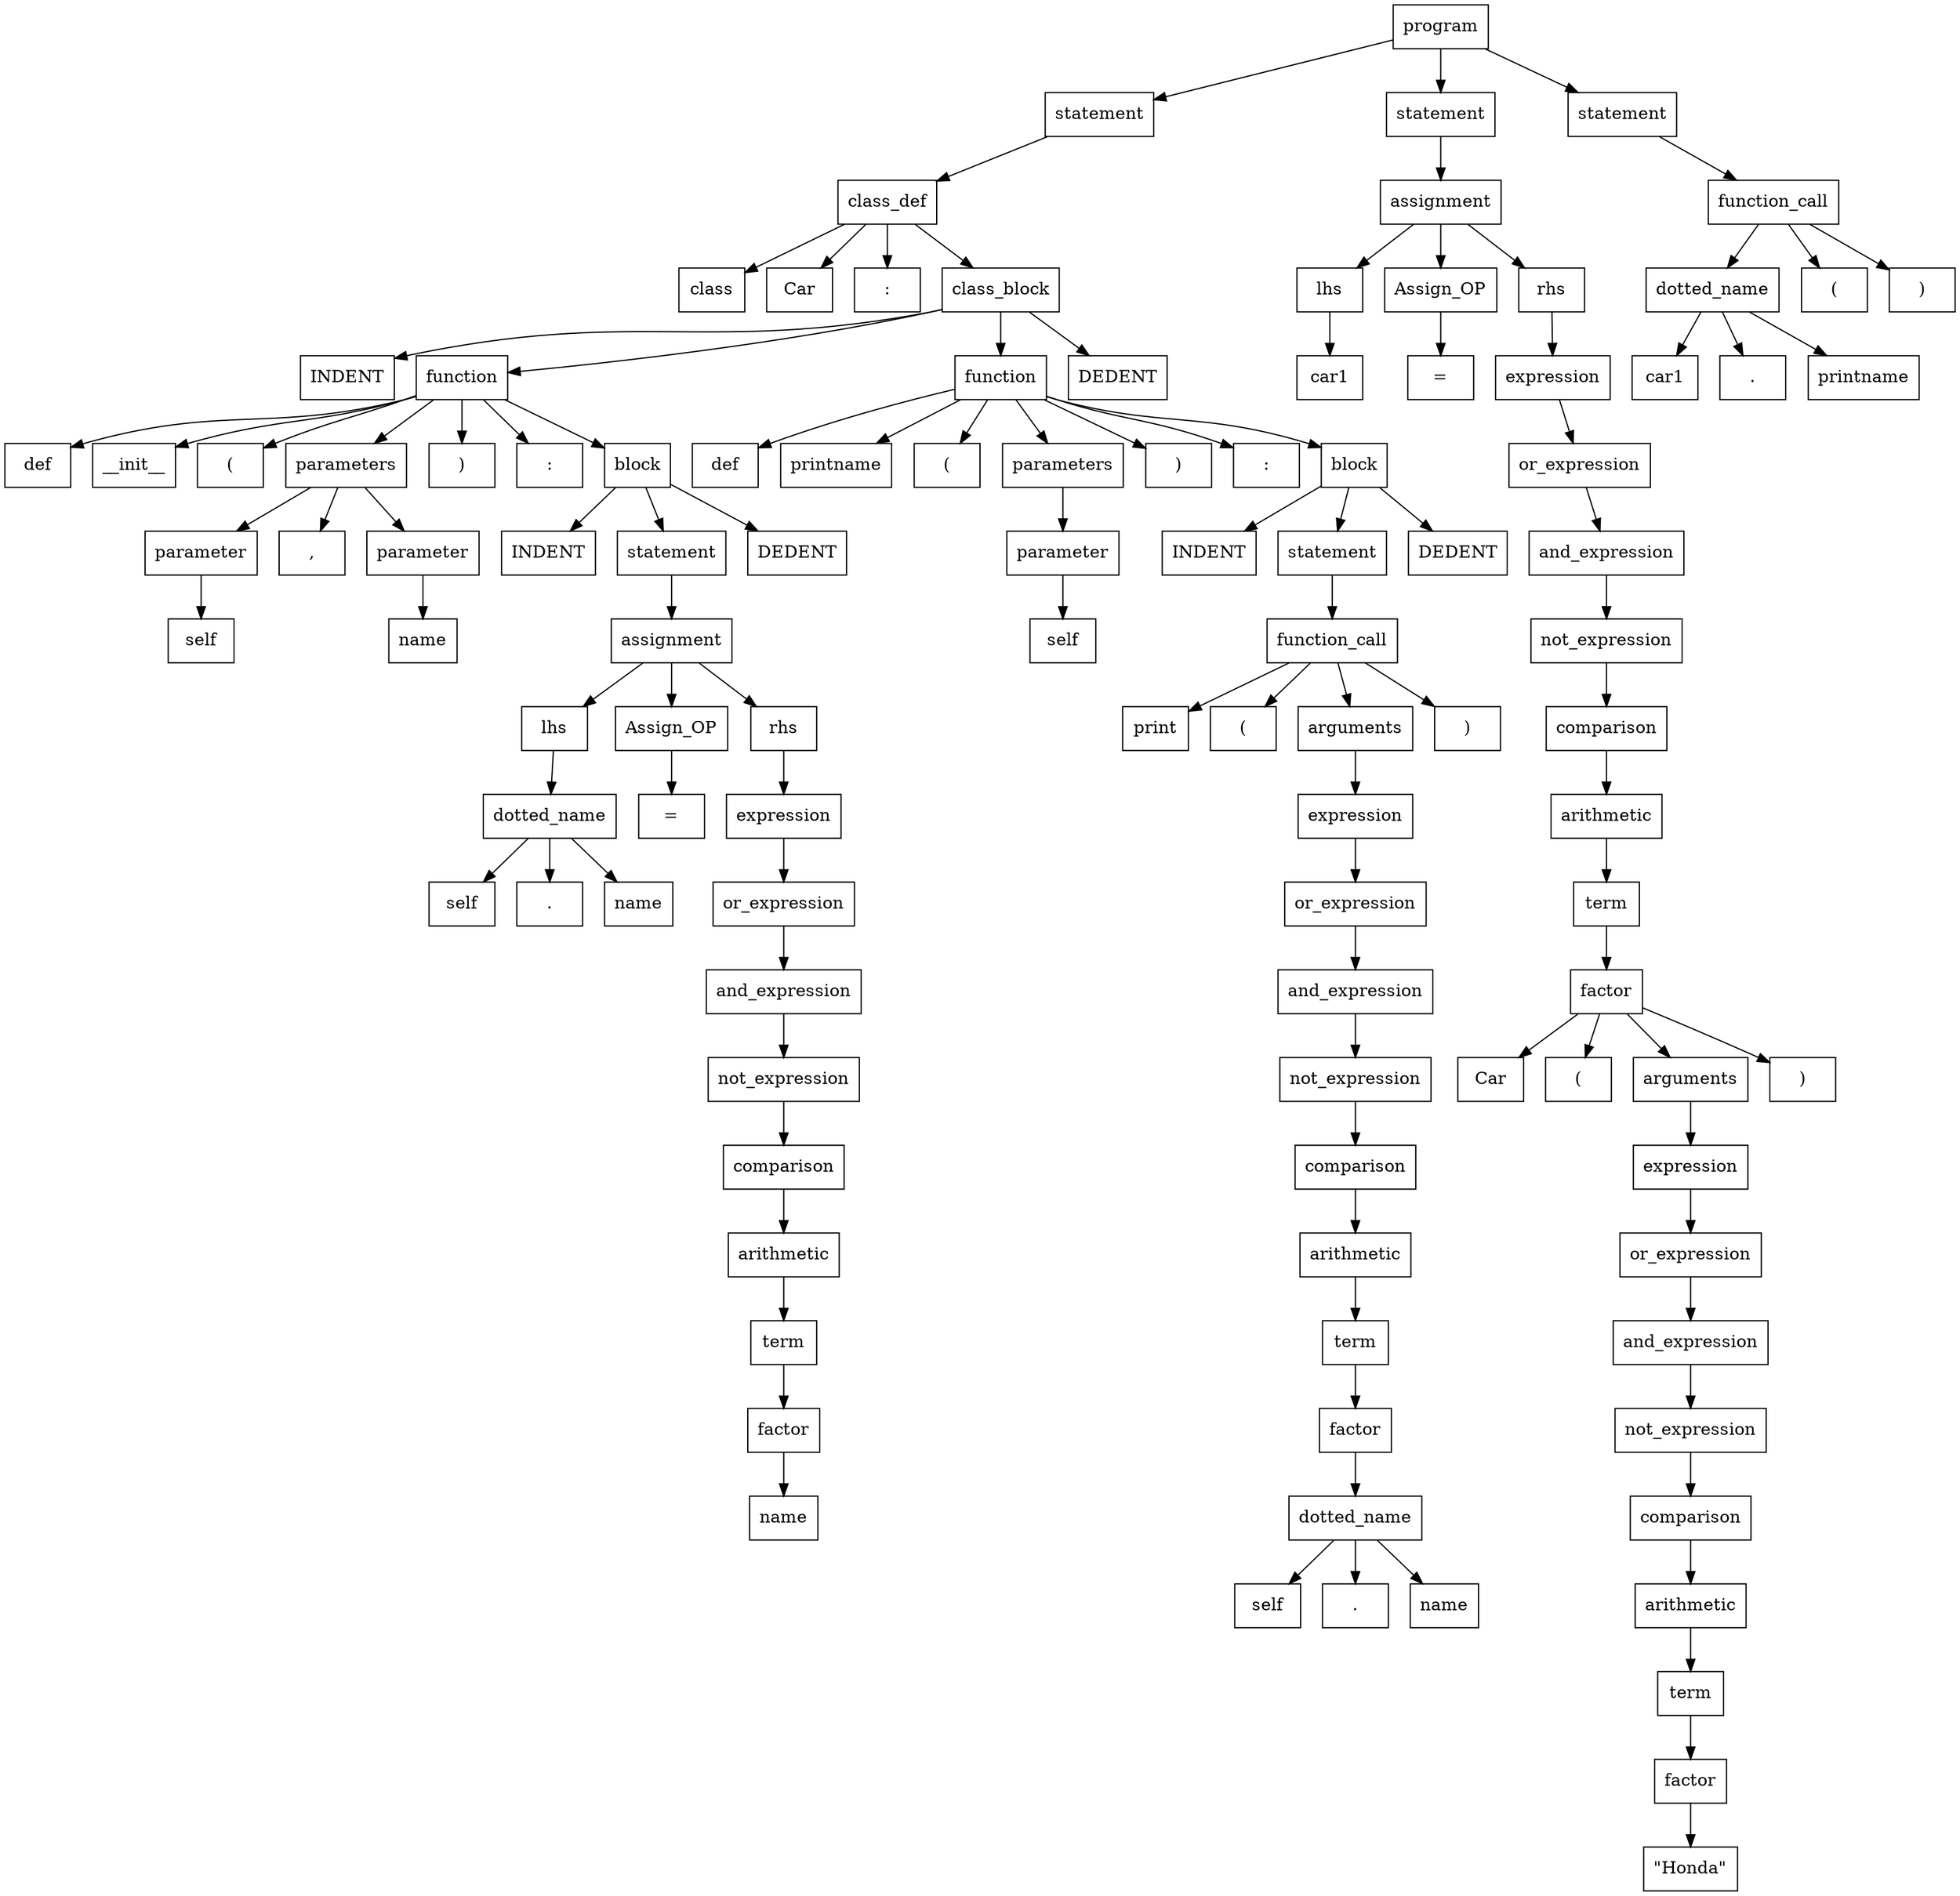 digraph ParseTree {
    node [shape=box];
    node0 [label="program"];
    node1 [label="statement"];
    node0 -> node1;
    node2 [label="class_def"];
    node1 -> node2;
    node3 [label="class"];
    node2 -> node3;
    node4 [label="Car"];
    node2 -> node4;
    node5 [label=":"];
    node2 -> node5;
    node6 [label="class_block"];
    node2 -> node6;
    node7 [label="INDENT"];
    node6 -> node7;
    node8 [label="function"];
    node6 -> node8;
    node9 [label="def"];
    node8 -> node9;
    node10 [label="__init__"];
    node8 -> node10;
    node11 [label="("];
    node8 -> node11;
    node12 [label="parameters"];
    node8 -> node12;
    node13 [label="parameter"];
    node12 -> node13;
    node14 [label="self"];
    node13 -> node14;
    node15 [label=","];
    node12 -> node15;
    node16 [label="parameter"];
    node12 -> node16;
    node17 [label="name"];
    node16 -> node17;
    node18 [label=")"];
    node8 -> node18;
    node19 [label=":"];
    node8 -> node19;
    node20 [label="block"];
    node8 -> node20;
    node21 [label="INDENT"];
    node20 -> node21;
    node22 [label="statement"];
    node20 -> node22;
    node23 [label="assignment"];
    node22 -> node23;
    node24 [label="lhs"];
    node23 -> node24;
    node25 [label="dotted_name"];
    node24 -> node25;
    node26 [label="self"];
    node25 -> node26;
    node27 [label="."];
    node25 -> node27;
    node28 [label="name"];
    node25 -> node28;
    node29 [label="Assign_OP"];
    node23 -> node29;
    node30 [label="="];
    node29 -> node30;
    node31 [label="rhs"];
    node23 -> node31;
    node32 [label="expression"];
    node31 -> node32;
    node33 [label="or_expression"];
    node32 -> node33;
    node34 [label="and_expression"];
    node33 -> node34;
    node35 [label="not_expression"];
    node34 -> node35;
    node36 [label="comparison"];
    node35 -> node36;
    node37 [label="arithmetic"];
    node36 -> node37;
    node38 [label="term"];
    node37 -> node38;
    node39 [label="factor"];
    node38 -> node39;
    node40 [label="name"];
    node39 -> node40;
    node41 [label="DEDENT"];
    node20 -> node41;
    node42 [label="function"];
    node6 -> node42;
    node43 [label="def"];
    node42 -> node43;
    node44 [label="printname"];
    node42 -> node44;
    node45 [label="("];
    node42 -> node45;
    node46 [label="parameters"];
    node42 -> node46;
    node47 [label="parameter"];
    node46 -> node47;
    node48 [label="self"];
    node47 -> node48;
    node49 [label=")"];
    node42 -> node49;
    node50 [label=":"];
    node42 -> node50;
    node51 [label="block"];
    node42 -> node51;
    node52 [label="INDENT"];
    node51 -> node52;
    node53 [label="statement"];
    node51 -> node53;
    node54 [label="function_call"];
    node53 -> node54;
    node55 [label="print"];
    node54 -> node55;
    node56 [label="("];
    node54 -> node56;
    node57 [label="arguments"];
    node54 -> node57;
    node58 [label="expression"];
    node57 -> node58;
    node59 [label="or_expression"];
    node58 -> node59;
    node60 [label="and_expression"];
    node59 -> node60;
    node61 [label="not_expression"];
    node60 -> node61;
    node62 [label="comparison"];
    node61 -> node62;
    node63 [label="arithmetic"];
    node62 -> node63;
    node64 [label="term"];
    node63 -> node64;
    node65 [label="factor"];
    node64 -> node65;
    node66 [label="dotted_name"];
    node65 -> node66;
    node67 [label="self"];
    node66 -> node67;
    node68 [label="."];
    node66 -> node68;
    node69 [label="name"];
    node66 -> node69;
    node70 [label=")"];
    node54 -> node70;
    node71 [label="DEDENT"];
    node51 -> node71;
    node72 [label="DEDENT"];
    node6 -> node72;
    node73 [label="statement"];
    node0 -> node73;
    node74 [label="assignment"];
    node73 -> node74;
    node75 [label="lhs"];
    node74 -> node75;
    node76 [label="car1"];
    node75 -> node76;
    node77 [label="Assign_OP"];
    node74 -> node77;
    node78 [label="="];
    node77 -> node78;
    node79 [label="rhs"];
    node74 -> node79;
    node80 [label="expression"];
    node79 -> node80;
    node81 [label="or_expression"];
    node80 -> node81;
    node82 [label="and_expression"];
    node81 -> node82;
    node83 [label="not_expression"];
    node82 -> node83;
    node84 [label="comparison"];
    node83 -> node84;
    node85 [label="arithmetic"];
    node84 -> node85;
    node86 [label="term"];
    node85 -> node86;
    node87 [label="factor"];
    node86 -> node87;
    node88 [label="Car"];
    node87 -> node88;
    node89 [label="("];
    node87 -> node89;
    node90 [label="arguments"];
    node87 -> node90;
    node91 [label="expression"];
    node90 -> node91;
    node92 [label="or_expression"];
    node91 -> node92;
    node93 [label="and_expression"];
    node92 -> node93;
    node94 [label="not_expression"];
    node93 -> node94;
    node95 [label="comparison"];
    node94 -> node95;
    node96 [label="arithmetic"];
    node95 -> node96;
    node97 [label="term"];
    node96 -> node97;
    node98 [label="factor"];
    node97 -> node98;
    node99 [label="\"Honda\""];
    node98 -> node99;
    node100 [label=")"];
    node87 -> node100;
    node101 [label="statement"];
    node0 -> node101;
    node102 [label="function_call"];
    node101 -> node102;
    node103 [label="dotted_name"];
    node102 -> node103;
    node104 [label="car1"];
    node103 -> node104;
    node105 [label="."];
    node103 -> node105;
    node106 [label="printname"];
    node103 -> node106;
    node107 [label="("];
    node102 -> node107;
    node108 [label=")"];
    node102 -> node108;
}
